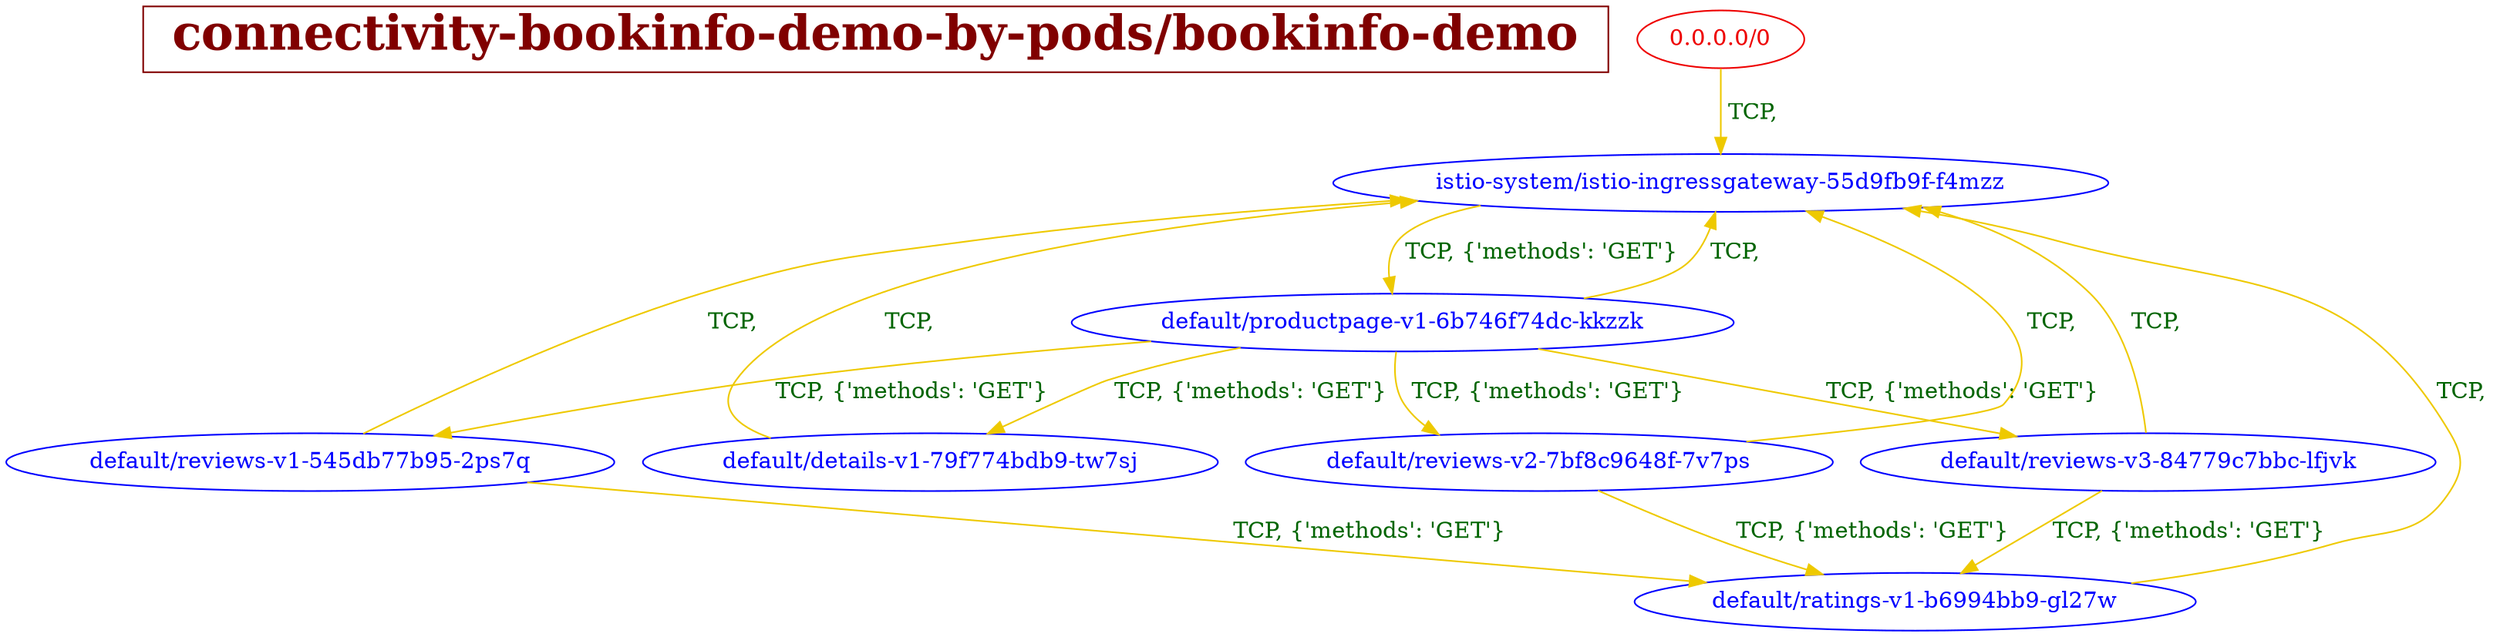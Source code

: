 // The Connectivity Graph of bookinfo-demo
digraph {
	HEADER [shape="box" label=< <B>connectivity-bookinfo-demo-by-pods/bookinfo-demo</B> > fontsize=30 color=webmaroon fontcolor=webmaroon];
	"0.0.0.0/0" [label="0.0.0.0/0" color="red2" fontcolor="red2"]
	"default/details-v1-79f774bdb9-tw7sj" [label="default/details-v1-79f774bdb9-tw7sj" color="blue" fontcolor="blue"]
	"default/productpage-v1-6b746f74dc-kkzzk" [label="default/productpage-v1-6b746f74dc-kkzzk" color="blue" fontcolor="blue"]
	"default/ratings-v1-b6994bb9-gl27w" [label="default/ratings-v1-b6994bb9-gl27w" color="blue" fontcolor="blue"]
	"default/reviews-v1-545db77b95-2ps7q" [label="default/reviews-v1-545db77b95-2ps7q" color="blue" fontcolor="blue"]
	"default/reviews-v2-7bf8c9648f-7v7ps" [label="default/reviews-v2-7bf8c9648f-7v7ps" color="blue" fontcolor="blue"]
	"default/reviews-v3-84779c7bbc-lfjvk" [label="default/reviews-v3-84779c7bbc-lfjvk" color="blue" fontcolor="blue"]
	"istio-system/istio-ingressgateway-55d9fb9f-f4mzz" [label="istio-system/istio-ingressgateway-55d9fb9f-f4mzz" color="blue" fontcolor="blue"]
	"0.0.0.0/0" -> "istio-system/istio-ingressgateway-55d9fb9f-f4mzz" [label=" TCP, " color="gold2" fontcolor="darkgreen"]
	"default/details-v1-79f774bdb9-tw7sj" -> "istio-system/istio-ingressgateway-55d9fb9f-f4mzz" [label=" TCP, " color="gold2" fontcolor="darkgreen"]
	"default/productpage-v1-6b746f74dc-kkzzk" -> "default/details-v1-79f774bdb9-tw7sj" [label=" TCP, {'methods': 'GET'}" color="gold2" fontcolor="darkgreen"]
	"default/productpage-v1-6b746f74dc-kkzzk" -> "default/reviews-v1-545db77b95-2ps7q" [label=" TCP, {'methods': 'GET'}" color="gold2" fontcolor="darkgreen"]
	"default/productpage-v1-6b746f74dc-kkzzk" -> "default/reviews-v2-7bf8c9648f-7v7ps" [label=" TCP, {'methods': 'GET'}" color="gold2" fontcolor="darkgreen"]
	"default/productpage-v1-6b746f74dc-kkzzk" -> "default/reviews-v3-84779c7bbc-lfjvk" [label=" TCP, {'methods': 'GET'}" color="gold2" fontcolor="darkgreen"]
	"default/productpage-v1-6b746f74dc-kkzzk" -> "istio-system/istio-ingressgateway-55d9fb9f-f4mzz" [label=" TCP, " color="gold2" fontcolor="darkgreen"]
	"default/ratings-v1-b6994bb9-gl27w" -> "istio-system/istio-ingressgateway-55d9fb9f-f4mzz" [label=" TCP, " color="gold2" fontcolor="darkgreen"]
	"default/reviews-v1-545db77b95-2ps7q" -> "default/ratings-v1-b6994bb9-gl27w" [label=" TCP, {'methods': 'GET'}" color="gold2" fontcolor="darkgreen"]
	"default/reviews-v1-545db77b95-2ps7q" -> "istio-system/istio-ingressgateway-55d9fb9f-f4mzz" [label=" TCP, " color="gold2" fontcolor="darkgreen"]
	"default/reviews-v2-7bf8c9648f-7v7ps" -> "default/ratings-v1-b6994bb9-gl27w" [label=" TCP, {'methods': 'GET'}" color="gold2" fontcolor="darkgreen"]
	"default/reviews-v2-7bf8c9648f-7v7ps" -> "istio-system/istio-ingressgateway-55d9fb9f-f4mzz" [label=" TCP, " color="gold2" fontcolor="darkgreen"]
	"default/reviews-v3-84779c7bbc-lfjvk" -> "default/ratings-v1-b6994bb9-gl27w" [label=" TCP, {'methods': 'GET'}" color="gold2" fontcolor="darkgreen"]
	"default/reviews-v3-84779c7bbc-lfjvk" -> "istio-system/istio-ingressgateway-55d9fb9f-f4mzz" [label=" TCP, " color="gold2" fontcolor="darkgreen"]
	"istio-system/istio-ingressgateway-55d9fb9f-f4mzz" -> "default/productpage-v1-6b746f74dc-kkzzk" [label=" TCP, {'methods': 'GET'}" color="gold2" fontcolor="darkgreen"]
}


